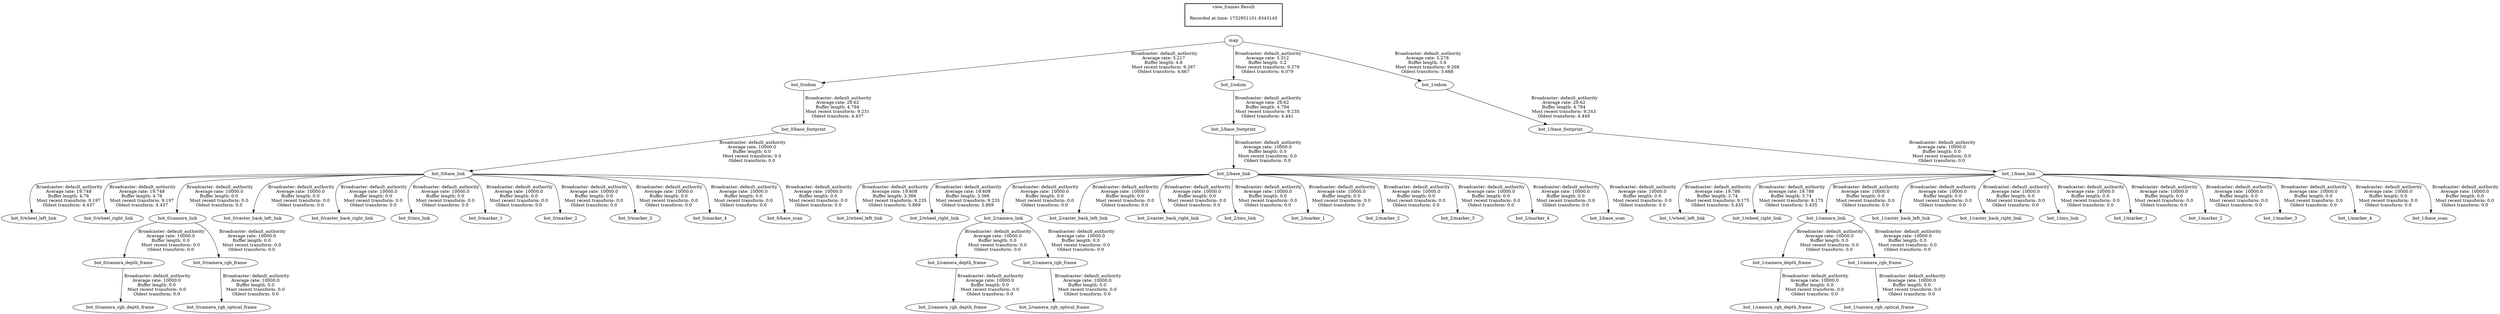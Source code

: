 digraph G {
"bot_0/odom" -> "bot_0/base_footprint"[label=" Broadcaster: default_authority\nAverage rate: 29.62\nBuffer length: 4.794\nMost recent transform: 9.231\nOldest transform: 4.437\n"];
"map" -> "bot_0/odom"[label=" Broadcaster: default_authority\nAverage rate: 5.217\nBuffer length: 4.6\nMost recent transform: 9.267\nOldest transform: 4.667\n"];
"bot_2/odom" -> "bot_2/base_footprint"[label=" Broadcaster: default_authority\nAverage rate: 29.62\nBuffer length: 4.794\nMost recent transform: 9.235\nOldest transform: 4.441\n"];
"map" -> "bot_2/odom"[label=" Broadcaster: default_authority\nAverage rate: 5.312\nBuffer length: 3.2\nMost recent transform: 9.279\nOldest transform: 6.079\n"];
"bot_1/odom" -> "bot_1/base_footprint"[label=" Broadcaster: default_authority\nAverage rate: 29.62\nBuffer length: 4.794\nMost recent transform: 9.243\nOldest transform: 4.449\n"];
"map" -> "bot_1/odom"[label=" Broadcaster: default_authority\nAverage rate: 5.278\nBuffer length: 3.6\nMost recent transform: 9.268\nOldest transform: 5.668\n"];
"bot_0/base_link" -> "bot_0/wheel_left_link"[label=" Broadcaster: default_authority\nAverage rate: 19.748\nBuffer length: 4.76\nMost recent transform: 9.197\nOldest transform: 4.437\n"];
"bot_0/base_footprint" -> "bot_0/base_link"[label=" Broadcaster: default_authority\nAverage rate: 10000.0\nBuffer length: 0.0\nMost recent transform: 0.0\nOldest transform: 0.0\n"];
"bot_0/base_link" -> "bot_0/wheel_right_link"[label=" Broadcaster: default_authority\nAverage rate: 19.748\nBuffer length: 4.76\nMost recent transform: 9.197\nOldest transform: 4.437\n"];
"bot_0/camera_link" -> "bot_0/camera_depth_frame"[label=" Broadcaster: default_authority\nAverage rate: 10000.0\nBuffer length: 0.0\nMost recent transform: 0.0\nOldest transform: 0.0\n"];
"bot_0/base_link" -> "bot_0/camera_link"[label=" Broadcaster: default_authority\nAverage rate: 10000.0\nBuffer length: 0.0\nMost recent transform: 0.0\nOldest transform: 0.0\n"];
"bot_0/camera_depth_frame" -> "bot_0/camera_rgb_depth_frame"[label=" Broadcaster: default_authority\nAverage rate: 10000.0\nBuffer length: 0.0\nMost recent transform: 0.0\nOldest transform: 0.0\n"];
"bot_0/camera_link" -> "bot_0/camera_rgb_frame"[label=" Broadcaster: default_authority\nAverage rate: 10000.0\nBuffer length: 0.0\nMost recent transform: 0.0\nOldest transform: 0.0\n"];
"bot_0/camera_rgb_frame" -> "bot_0/camera_rgb_optical_frame"[label=" Broadcaster: default_authority\nAverage rate: 10000.0\nBuffer length: 0.0\nMost recent transform: 0.0\nOldest transform: 0.0\n"];
"bot_0/base_link" -> "bot_0/caster_back_left_link"[label=" Broadcaster: default_authority\nAverage rate: 10000.0\nBuffer length: 0.0\nMost recent transform: 0.0\nOldest transform: 0.0\n"];
"bot_0/base_link" -> "bot_0/caster_back_right_link"[label=" Broadcaster: default_authority\nAverage rate: 10000.0\nBuffer length: 0.0\nMost recent transform: 0.0\nOldest transform: 0.0\n"];
"bot_0/base_link" -> "bot_0/imu_link"[label=" Broadcaster: default_authority\nAverage rate: 10000.0\nBuffer length: 0.0\nMost recent transform: 0.0\nOldest transform: 0.0\n"];
"bot_0/base_link" -> "bot_0/marker_1"[label=" Broadcaster: default_authority\nAverage rate: 10000.0\nBuffer length: 0.0\nMost recent transform: 0.0\nOldest transform: 0.0\n"];
"bot_0/base_link" -> "bot_0/marker_2"[label=" Broadcaster: default_authority\nAverage rate: 10000.0\nBuffer length: 0.0\nMost recent transform: 0.0\nOldest transform: 0.0\n"];
"bot_0/base_link" -> "bot_0/marker_3"[label=" Broadcaster: default_authority\nAverage rate: 10000.0\nBuffer length: 0.0\nMost recent transform: 0.0\nOldest transform: 0.0\n"];
"bot_0/base_link" -> "bot_0/marker_4"[label=" Broadcaster: default_authority\nAverage rate: 10000.0\nBuffer length: 0.0\nMost recent transform: 0.0\nOldest transform: 0.0\n"];
"bot_0/base_link" -> "bot_0/base_scan"[label=" Broadcaster: default_authority\nAverage rate: 10000.0\nBuffer length: 0.0\nMost recent transform: 0.0\nOldest transform: 0.0\n"];
"bot_1/base_link" -> "bot_1/wheel_left_link"[label=" Broadcaster: default_authority\nAverage rate: 19.786\nBuffer length: 3.74\nMost recent transform: 9.175\nOldest transform: 5.435\n"];
"bot_1/base_footprint" -> "bot_1/base_link"[label=" Broadcaster: default_authority\nAverage rate: 10000.0\nBuffer length: 0.0\nMost recent transform: 0.0\nOldest transform: 0.0\n"];
"bot_1/base_link" -> "bot_1/wheel_right_link"[label=" Broadcaster: default_authority\nAverage rate: 19.786\nBuffer length: 3.74\nMost recent transform: 9.175\nOldest transform: 5.435\n"];
"bot_1/camera_link" -> "bot_1/camera_depth_frame"[label=" Broadcaster: default_authority\nAverage rate: 10000.0\nBuffer length: 0.0\nMost recent transform: 0.0\nOldest transform: 0.0\n"];
"bot_1/base_link" -> "bot_1/camera_link"[label=" Broadcaster: default_authority\nAverage rate: 10000.0\nBuffer length: 0.0\nMost recent transform: 0.0\nOldest transform: 0.0\n"];
"bot_1/camera_depth_frame" -> "bot_1/camera_rgb_depth_frame"[label=" Broadcaster: default_authority\nAverage rate: 10000.0\nBuffer length: 0.0\nMost recent transform: 0.0\nOldest transform: 0.0\n"];
"bot_1/camera_link" -> "bot_1/camera_rgb_frame"[label=" Broadcaster: default_authority\nAverage rate: 10000.0\nBuffer length: 0.0\nMost recent transform: 0.0\nOldest transform: 0.0\n"];
"bot_1/camera_rgb_frame" -> "bot_1/camera_rgb_optical_frame"[label=" Broadcaster: default_authority\nAverage rate: 10000.0\nBuffer length: 0.0\nMost recent transform: 0.0\nOldest transform: 0.0\n"];
"bot_1/base_link" -> "bot_1/caster_back_left_link"[label=" Broadcaster: default_authority\nAverage rate: 10000.0\nBuffer length: 0.0\nMost recent transform: 0.0\nOldest transform: 0.0\n"];
"bot_1/base_link" -> "bot_1/caster_back_right_link"[label=" Broadcaster: default_authority\nAverage rate: 10000.0\nBuffer length: 0.0\nMost recent transform: 0.0\nOldest transform: 0.0\n"];
"bot_1/base_link" -> "bot_1/imu_link"[label=" Broadcaster: default_authority\nAverage rate: 10000.0\nBuffer length: 0.0\nMost recent transform: 0.0\nOldest transform: 0.0\n"];
"bot_1/base_link" -> "bot_1/marker_1"[label=" Broadcaster: default_authority\nAverage rate: 10000.0\nBuffer length: 0.0\nMost recent transform: 0.0\nOldest transform: 0.0\n"];
"bot_1/base_link" -> "bot_1/marker_2"[label=" Broadcaster: default_authority\nAverage rate: 10000.0\nBuffer length: 0.0\nMost recent transform: 0.0\nOldest transform: 0.0\n"];
"bot_1/base_link" -> "bot_1/marker_3"[label=" Broadcaster: default_authority\nAverage rate: 10000.0\nBuffer length: 0.0\nMost recent transform: 0.0\nOldest transform: 0.0\n"];
"bot_1/base_link" -> "bot_1/marker_4"[label=" Broadcaster: default_authority\nAverage rate: 10000.0\nBuffer length: 0.0\nMost recent transform: 0.0\nOldest transform: 0.0\n"];
"bot_1/base_link" -> "bot_1/base_scan"[label=" Broadcaster: default_authority\nAverage rate: 10000.0\nBuffer length: 0.0\nMost recent transform: 0.0\nOldest transform: 0.0\n"];
"bot_2/base_link" -> "bot_2/wheel_left_link"[label=" Broadcaster: default_authority\nAverage rate: 19.608\nBuffer length: 3.366\nMost recent transform: 9.235\nOldest transform: 5.869\n"];
"bot_2/base_footprint" -> "bot_2/base_link"[label=" Broadcaster: default_authority\nAverage rate: 10000.0\nBuffer length: 0.0\nMost recent transform: 0.0\nOldest transform: 0.0\n"];
"bot_2/base_link" -> "bot_2/wheel_right_link"[label=" Broadcaster: default_authority\nAverage rate: 19.608\nBuffer length: 3.366\nMost recent transform: 9.235\nOldest transform: 5.869\n"];
"bot_2/camera_link" -> "bot_2/camera_depth_frame"[label=" Broadcaster: default_authority\nAverage rate: 10000.0\nBuffer length: 0.0\nMost recent transform: 0.0\nOldest transform: 0.0\n"];
"bot_2/base_link" -> "bot_2/camera_link"[label=" Broadcaster: default_authority\nAverage rate: 10000.0\nBuffer length: 0.0\nMost recent transform: 0.0\nOldest transform: 0.0\n"];
"bot_2/camera_depth_frame" -> "bot_2/camera_rgb_depth_frame"[label=" Broadcaster: default_authority\nAverage rate: 10000.0\nBuffer length: 0.0\nMost recent transform: 0.0\nOldest transform: 0.0\n"];
"bot_2/camera_link" -> "bot_2/camera_rgb_frame"[label=" Broadcaster: default_authority\nAverage rate: 10000.0\nBuffer length: 0.0\nMost recent transform: 0.0\nOldest transform: 0.0\n"];
"bot_2/camera_rgb_frame" -> "bot_2/camera_rgb_optical_frame"[label=" Broadcaster: default_authority\nAverage rate: 10000.0\nBuffer length: 0.0\nMost recent transform: 0.0\nOldest transform: 0.0\n"];
"bot_2/base_link" -> "bot_2/caster_back_left_link"[label=" Broadcaster: default_authority\nAverage rate: 10000.0\nBuffer length: 0.0\nMost recent transform: 0.0\nOldest transform: 0.0\n"];
"bot_2/base_link" -> "bot_2/caster_back_right_link"[label=" Broadcaster: default_authority\nAverage rate: 10000.0\nBuffer length: 0.0\nMost recent transform: 0.0\nOldest transform: 0.0\n"];
"bot_2/base_link" -> "bot_2/imu_link"[label=" Broadcaster: default_authority\nAverage rate: 10000.0\nBuffer length: 0.0\nMost recent transform: 0.0\nOldest transform: 0.0\n"];
"bot_2/base_link" -> "bot_2/marker_1"[label=" Broadcaster: default_authority\nAverage rate: 10000.0\nBuffer length: 0.0\nMost recent transform: 0.0\nOldest transform: 0.0\n"];
"bot_2/base_link" -> "bot_2/marker_2"[label=" Broadcaster: default_authority\nAverage rate: 10000.0\nBuffer length: 0.0\nMost recent transform: 0.0\nOldest transform: 0.0\n"];
"bot_2/base_link" -> "bot_2/marker_3"[label=" Broadcaster: default_authority\nAverage rate: 10000.0\nBuffer length: 0.0\nMost recent transform: 0.0\nOldest transform: 0.0\n"];
"bot_2/base_link" -> "bot_2/marker_4"[label=" Broadcaster: default_authority\nAverage rate: 10000.0\nBuffer length: 0.0\nMost recent transform: 0.0\nOldest transform: 0.0\n"];
"bot_2/base_link" -> "bot_2/base_scan"[label=" Broadcaster: default_authority\nAverage rate: 10000.0\nBuffer length: 0.0\nMost recent transform: 0.0\nOldest transform: 0.0\n"];
edge [style=invis];
 subgraph cluster_legend { style=bold; color=black; label ="view_frames Result";
"Recorded at time: 1732951101.9343145"[ shape=plaintext ] ;
}->"map";
}